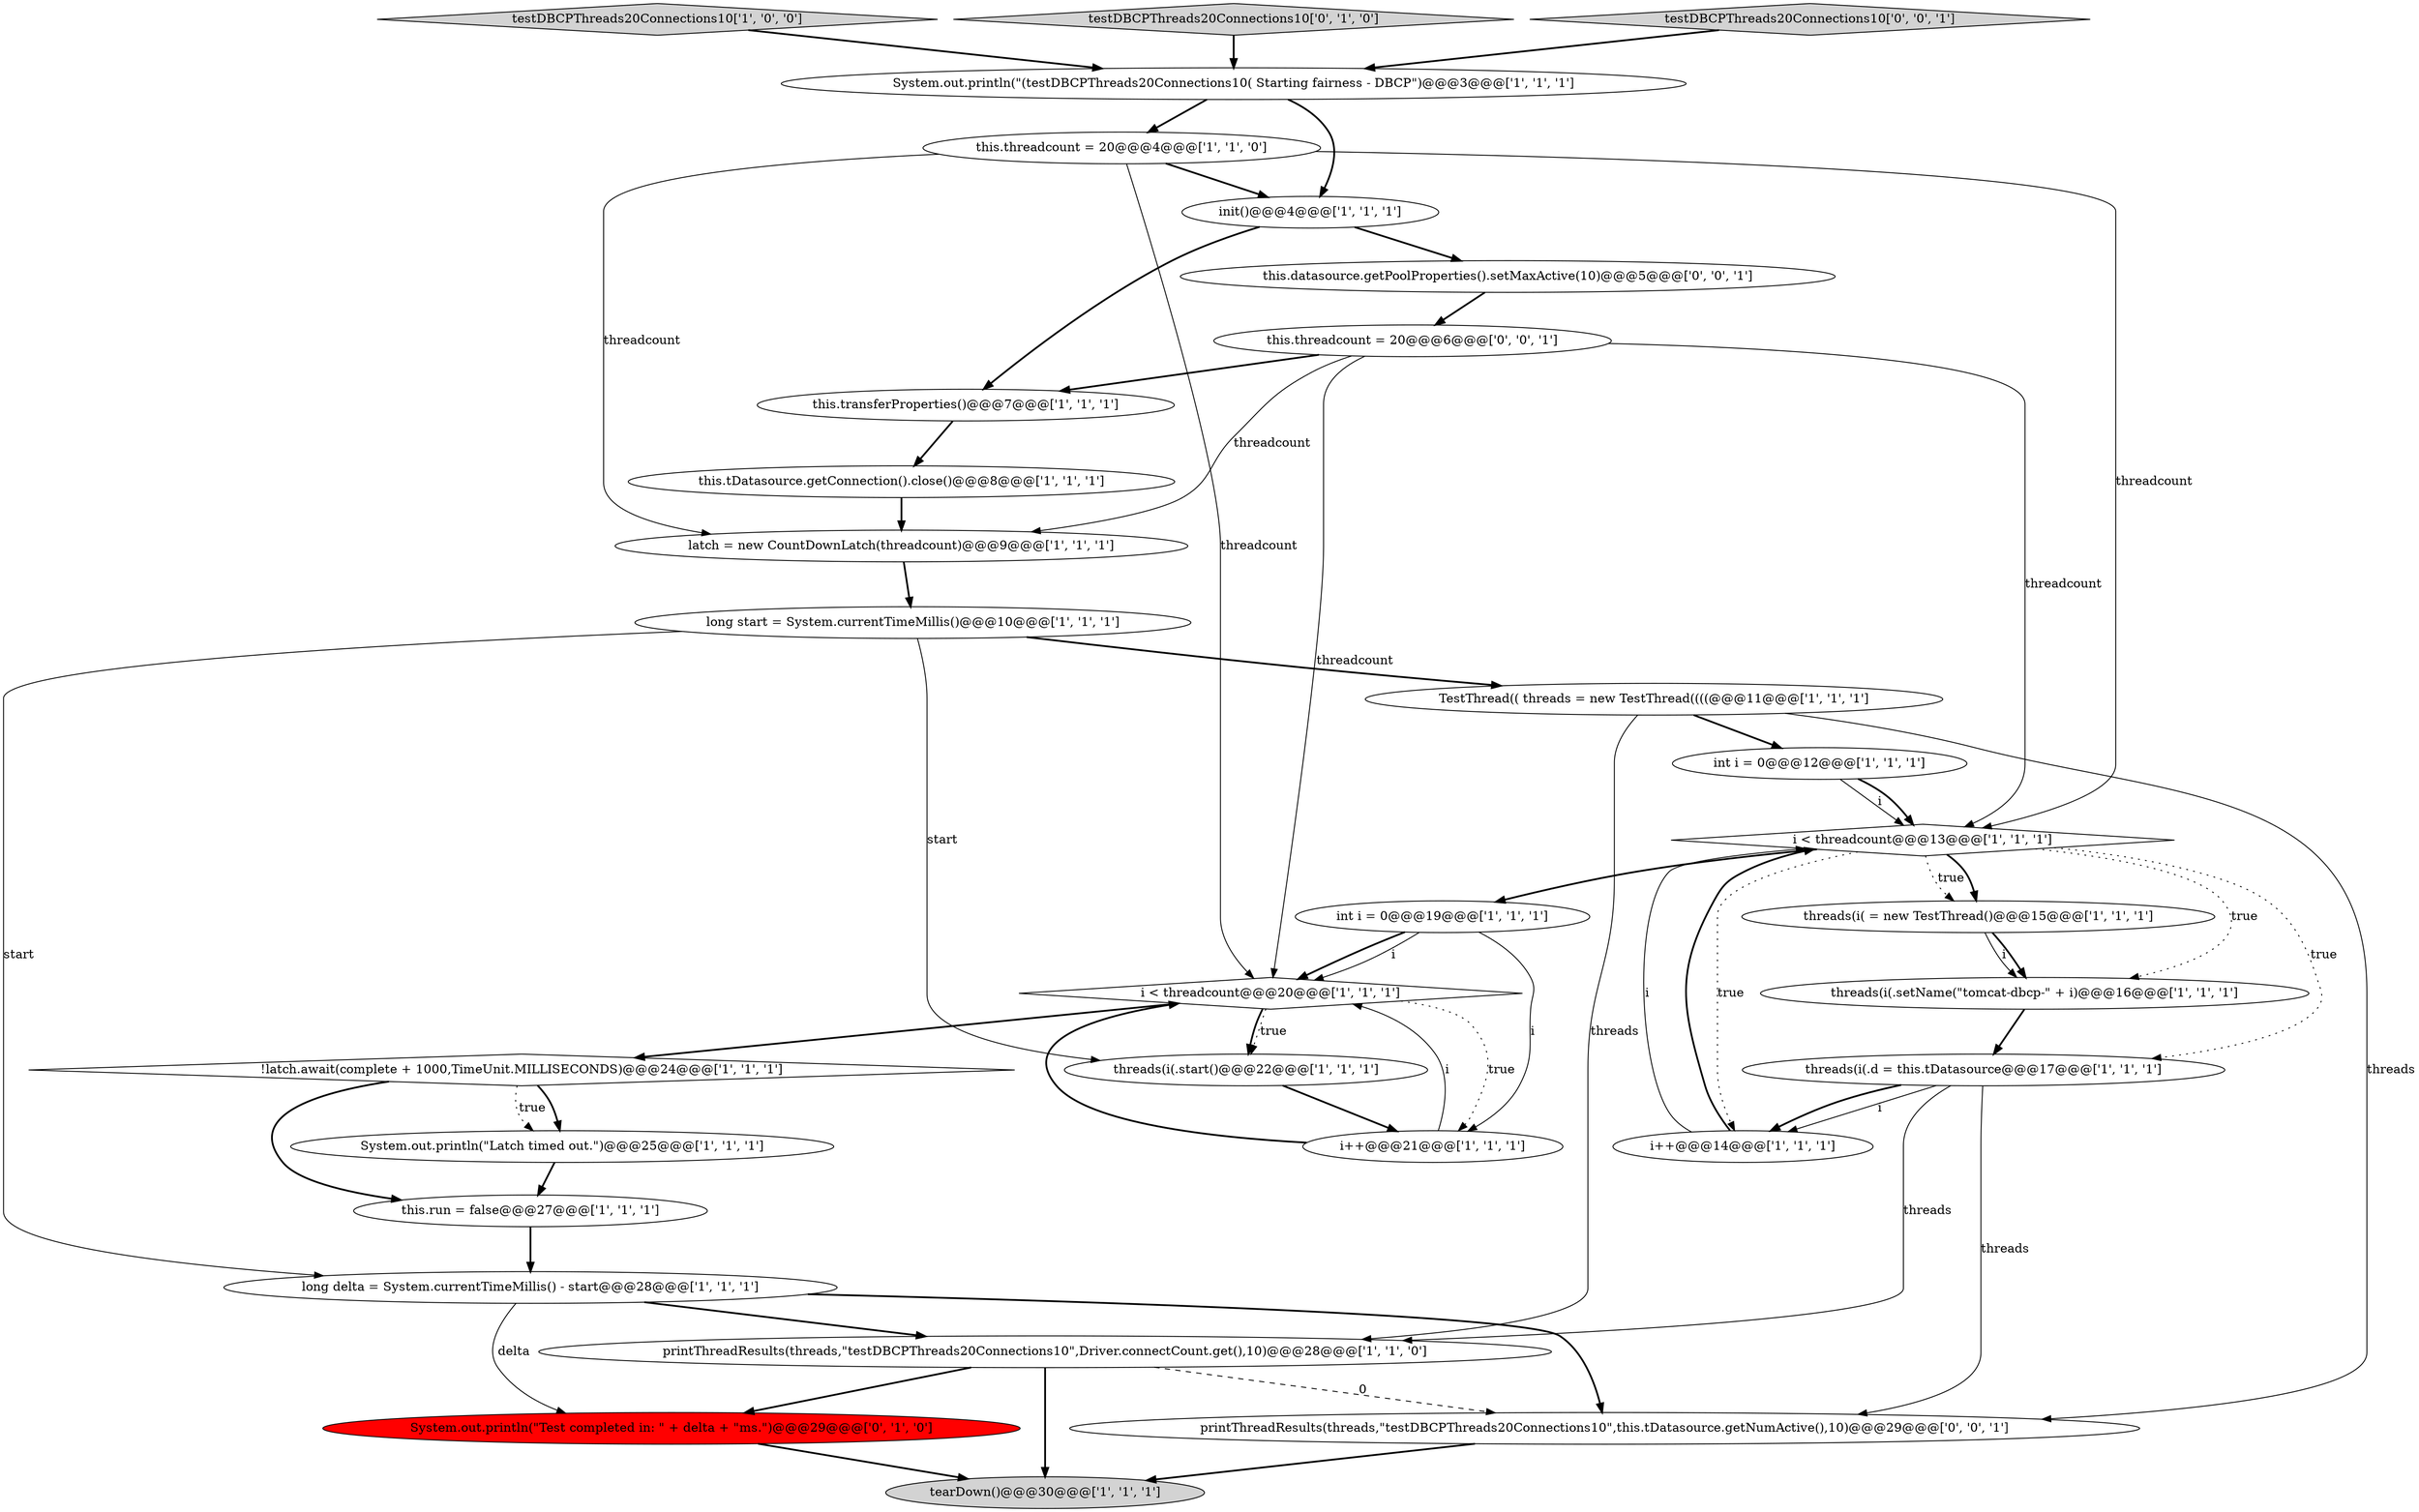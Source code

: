 digraph {
22 [style = filled, label = "tearDown()@@@30@@@['1', '1', '1']", fillcolor = lightgray, shape = ellipse image = "AAA0AAABBB1BBB"];
3 [style = filled, label = "threads(i( = new TestThread()@@@15@@@['1', '1', '1']", fillcolor = white, shape = ellipse image = "AAA0AAABBB1BBB"];
14 [style = filled, label = "this.tDatasource.getConnection().close()@@@8@@@['1', '1', '1']", fillcolor = white, shape = ellipse image = "AAA0AAABBB1BBB"];
13 [style = filled, label = "i < threadcount@@@13@@@['1', '1', '1']", fillcolor = white, shape = diamond image = "AAA0AAABBB1BBB"];
4 [style = filled, label = "long delta = System.currentTimeMillis() - start@@@28@@@['1', '1', '1']", fillcolor = white, shape = ellipse image = "AAA0AAABBB1BBB"];
19 [style = filled, label = "latch = new CountDownLatch(threadcount)@@@9@@@['1', '1', '1']", fillcolor = white, shape = ellipse image = "AAA0AAABBB1BBB"];
17 [style = filled, label = "init()@@@4@@@['1', '1', '1']", fillcolor = white, shape = ellipse image = "AAA0AAABBB1BBB"];
12 [style = filled, label = "testDBCPThreads20Connections10['1', '0', '0']", fillcolor = lightgray, shape = diamond image = "AAA0AAABBB1BBB"];
26 [style = filled, label = "testDBCPThreads20Connections10['0', '1', '0']", fillcolor = lightgray, shape = diamond image = "AAA0AAABBB2BBB"];
30 [style = filled, label = "this.threadcount = 20@@@6@@@['0', '0', '1']", fillcolor = white, shape = ellipse image = "AAA0AAABBB3BBB"];
23 [style = filled, label = "TestThread(( threads = new TestThread((((@@@11@@@['1', '1', '1']", fillcolor = white, shape = ellipse image = "AAA0AAABBB1BBB"];
2 [style = filled, label = "!latch.await(complete + 1000,TimeUnit.MILLISECONDS)@@@24@@@['1', '1', '1']", fillcolor = white, shape = diamond image = "AAA0AAABBB1BBB"];
11 [style = filled, label = "int i = 0@@@12@@@['1', '1', '1']", fillcolor = white, shape = ellipse image = "AAA0AAABBB1BBB"];
27 [style = filled, label = "this.datasource.getPoolProperties().setMaxActive(10)@@@5@@@['0', '0', '1']", fillcolor = white, shape = ellipse image = "AAA0AAABBB3BBB"];
10 [style = filled, label = "threads(i(.setName(\"tomcat-dbcp-\" + i)@@@16@@@['1', '1', '1']", fillcolor = white, shape = ellipse image = "AAA0AAABBB1BBB"];
24 [style = filled, label = "i < threadcount@@@20@@@['1', '1', '1']", fillcolor = white, shape = diamond image = "AAA0AAABBB1BBB"];
25 [style = filled, label = "System.out.println(\"Test completed in: \" + delta + \"ms.\")@@@29@@@['0', '1', '0']", fillcolor = red, shape = ellipse image = "AAA1AAABBB2BBB"];
1 [style = filled, label = "System.out.println(\"Latch timed out.\")@@@25@@@['1', '1', '1']", fillcolor = white, shape = ellipse image = "AAA0AAABBB1BBB"];
20 [style = filled, label = "threads(i(.start()@@@22@@@['1', '1', '1']", fillcolor = white, shape = ellipse image = "AAA0AAABBB1BBB"];
5 [style = filled, label = "this.threadcount = 20@@@4@@@['1', '1', '0']", fillcolor = white, shape = ellipse image = "AAA0AAABBB1BBB"];
0 [style = filled, label = "long start = System.currentTimeMillis()@@@10@@@['1', '1', '1']", fillcolor = white, shape = ellipse image = "AAA0AAABBB1BBB"];
6 [style = filled, label = "this.run = false@@@27@@@['1', '1', '1']", fillcolor = white, shape = ellipse image = "AAA0AAABBB1BBB"];
7 [style = filled, label = "System.out.println(\"(testDBCPThreads20Connections10( Starting fairness - DBCP\")@@@3@@@['1', '1', '1']", fillcolor = white, shape = ellipse image = "AAA0AAABBB1BBB"];
16 [style = filled, label = "i++@@@21@@@['1', '1', '1']", fillcolor = white, shape = ellipse image = "AAA0AAABBB1BBB"];
9 [style = filled, label = "int i = 0@@@19@@@['1', '1', '1']", fillcolor = white, shape = ellipse image = "AAA0AAABBB1BBB"];
28 [style = filled, label = "testDBCPThreads20Connections10['0', '0', '1']", fillcolor = lightgray, shape = diamond image = "AAA0AAABBB3BBB"];
29 [style = filled, label = "printThreadResults(threads,\"testDBCPThreads20Connections10\",this.tDatasource.getNumActive(),10)@@@29@@@['0', '0', '1']", fillcolor = white, shape = ellipse image = "AAA0AAABBB3BBB"];
8 [style = filled, label = "i++@@@14@@@['1', '1', '1']", fillcolor = white, shape = ellipse image = "AAA0AAABBB1BBB"];
15 [style = filled, label = "this.transferProperties()@@@7@@@['1', '1', '1']", fillcolor = white, shape = ellipse image = "AAA0AAABBB1BBB"];
21 [style = filled, label = "threads(i(.d = this.tDatasource@@@17@@@['1', '1', '1']", fillcolor = white, shape = ellipse image = "AAA0AAABBB1BBB"];
18 [style = filled, label = "printThreadResults(threads,\"testDBCPThreads20Connections10\",Driver.connectCount.get(),10)@@@28@@@['1', '1', '0']", fillcolor = white, shape = ellipse image = "AAA0AAABBB1BBB"];
5->24 [style = solid, label="threadcount"];
7->17 [style = bold, label=""];
11->13 [style = solid, label="i"];
26->7 [style = bold, label=""];
30->24 [style = solid, label="threadcount"];
15->14 [style = bold, label=""];
24->2 [style = bold, label=""];
25->22 [style = bold, label=""];
13->3 [style = dotted, label="true"];
2->6 [style = bold, label=""];
2->1 [style = bold, label=""];
23->18 [style = solid, label="threads"];
16->24 [style = bold, label=""];
27->30 [style = bold, label=""];
21->8 [style = bold, label=""];
28->7 [style = bold, label=""];
14->19 [style = bold, label=""];
30->19 [style = solid, label="threadcount"];
4->18 [style = bold, label=""];
4->29 [style = bold, label=""];
21->29 [style = solid, label="threads"];
10->21 [style = bold, label=""];
9->16 [style = solid, label="i"];
13->10 [style = dotted, label="true"];
5->17 [style = bold, label=""];
24->16 [style = dotted, label="true"];
12->7 [style = bold, label=""];
23->29 [style = solid, label="threads"];
19->0 [style = bold, label=""];
8->13 [style = solid, label="i"];
24->20 [style = bold, label=""];
3->10 [style = bold, label=""];
6->4 [style = bold, label=""];
3->10 [style = solid, label="i"];
7->5 [style = bold, label=""];
1->6 [style = bold, label=""];
18->22 [style = bold, label=""];
0->23 [style = bold, label=""];
20->16 [style = bold, label=""];
13->3 [style = bold, label=""];
5->19 [style = solid, label="threadcount"];
13->21 [style = dotted, label="true"];
13->8 [style = dotted, label="true"];
2->1 [style = dotted, label="true"];
24->20 [style = dotted, label="true"];
11->13 [style = bold, label=""];
17->15 [style = bold, label=""];
18->25 [style = bold, label=""];
0->20 [style = solid, label="start"];
9->24 [style = solid, label="i"];
21->18 [style = solid, label="threads"];
4->25 [style = solid, label="delta"];
16->24 [style = solid, label="i"];
13->9 [style = bold, label=""];
0->4 [style = solid, label="start"];
29->22 [style = bold, label=""];
17->27 [style = bold, label=""];
23->11 [style = bold, label=""];
21->8 [style = solid, label="i"];
30->13 [style = solid, label="threadcount"];
9->24 [style = bold, label=""];
5->13 [style = solid, label="threadcount"];
8->13 [style = bold, label=""];
30->15 [style = bold, label=""];
18->29 [style = dashed, label="0"];
}
